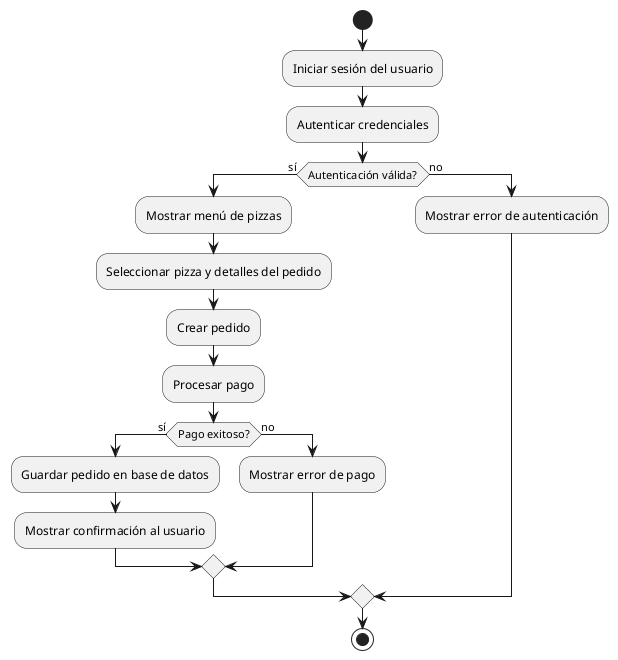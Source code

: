 @startuml
start

:Iniciar sesión del usuario;
:Autenticar credenciales;
if (Autenticación válida?) then (sí)
  :Mostrar menú de pizzas;
  :Seleccionar pizza y detalles del pedido;
  :Crear pedido;
  :Procesar pago;
  if (Pago exitoso?) then (sí)
    :Guardar pedido en base de datos;
    :Mostrar confirmación al usuario;
  else (no)
    :Mostrar error de pago;
  endif
else (no)
  :Mostrar error de autenticación;
endif

stop
@enduml
